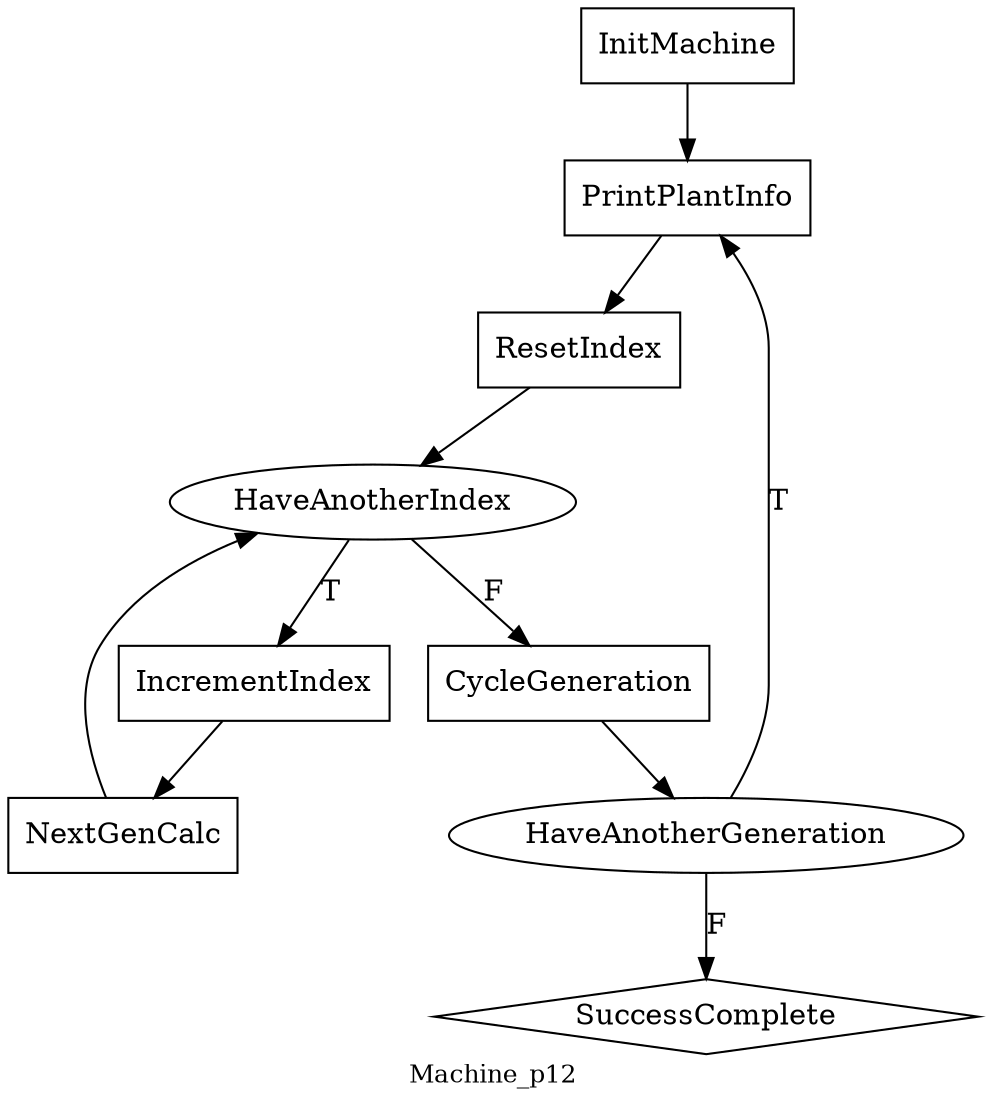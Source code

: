 digraph MyGraphName {
node [shape=box] InitMachine; PrintPlantInfo; ResetIndex; IncrementIndex; NextGenCalc; CycleGeneration
node [shape=diamond] SuccessComplete
node [shape=ellipse] HaveAnotherIndex; HaveAnotherGeneration
HaveAnotherIndex->CycleGeneration [label=F];
CycleGeneration->HaveAnotherGeneration ;
HaveAnotherGeneration->PrintPlantInfo [label=T];
InitMachine->PrintPlantInfo ;
ResetIndex->HaveAnotherIndex ;
PrintPlantInfo->ResetIndex ;
NextGenCalc->HaveAnotherIndex ;
IncrementIndex->NextGenCalc ;
HaveAnotherIndex->IncrementIndex [label=T];
HaveAnotherGeneration->SuccessComplete [label=F];
overlap=false
label=Machine_p12
fontsize=12
}
